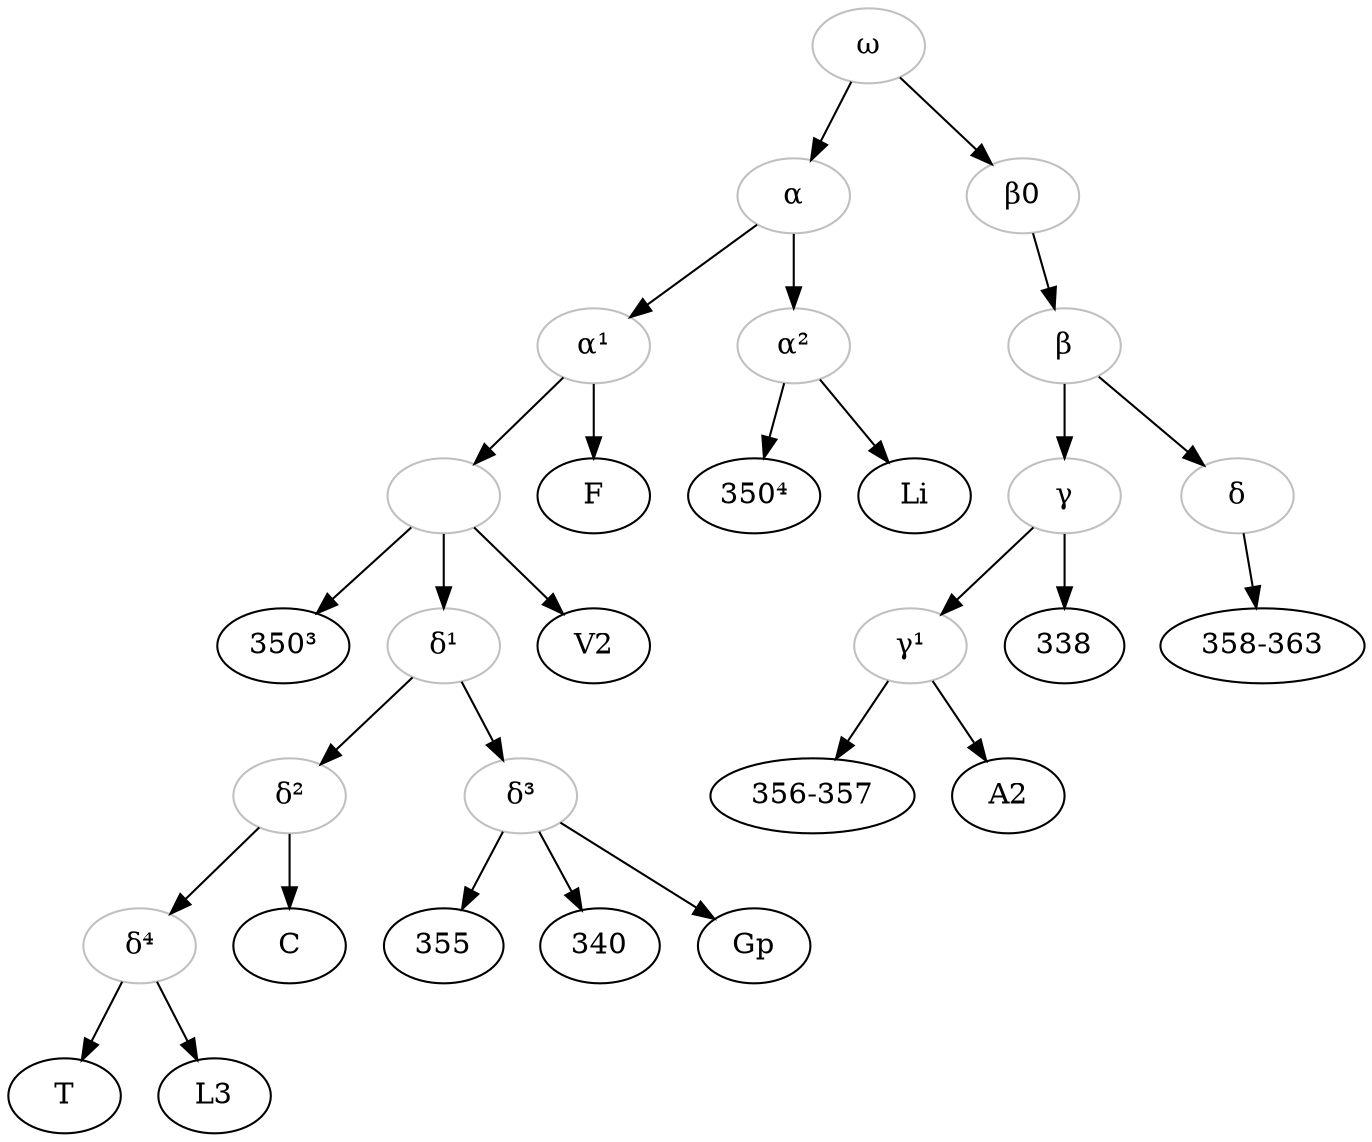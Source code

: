 digraph {
alpha[label="α", color="grey"];
alpha1[label="α¹", color="grey"]; 
1[label="", color="grey"];  
alpha2[label="α²", color="grey"];  
beta[label="β", color="grey"];
betaZero[label="β0", color="grey"];
gamma[label="γ", color="grey"];
gamma1[label="γ¹", color="grey"];
3503[label="350³"]
3504[label="350⁴"]
delta[label="δ", color="grey"]
delta1[label="δ¹", color="grey"];
delta2[label="δ²", color="grey"];
delta3[label="δ³", color="grey"];
delta4[label="δ⁴", color="grey"];
omega[label="ω", color="grey"];
356[label="356-357"]
358[label="358-363"]

omega->alpha;
alpha->alpha1;

alpha1->F;
alpha1->1;
1->delta1;
delta1->delta2;
delta2->C;
delta2->delta4;
delta4->T;
delta4->L3;
delta1->delta3;
delta3->355;
delta3->340;
delta3->Gp;
1->3503;
1->V2;
alpha->alpha2;
alpha2->3504;
alpha2->Li;
omega->betaZero;
betaZero->beta;
beta->gamma;
gamma->338;
gamma->gamma1;
gamma1->356;
gamma1->A2;
beta->delta;
delta->358;

}

